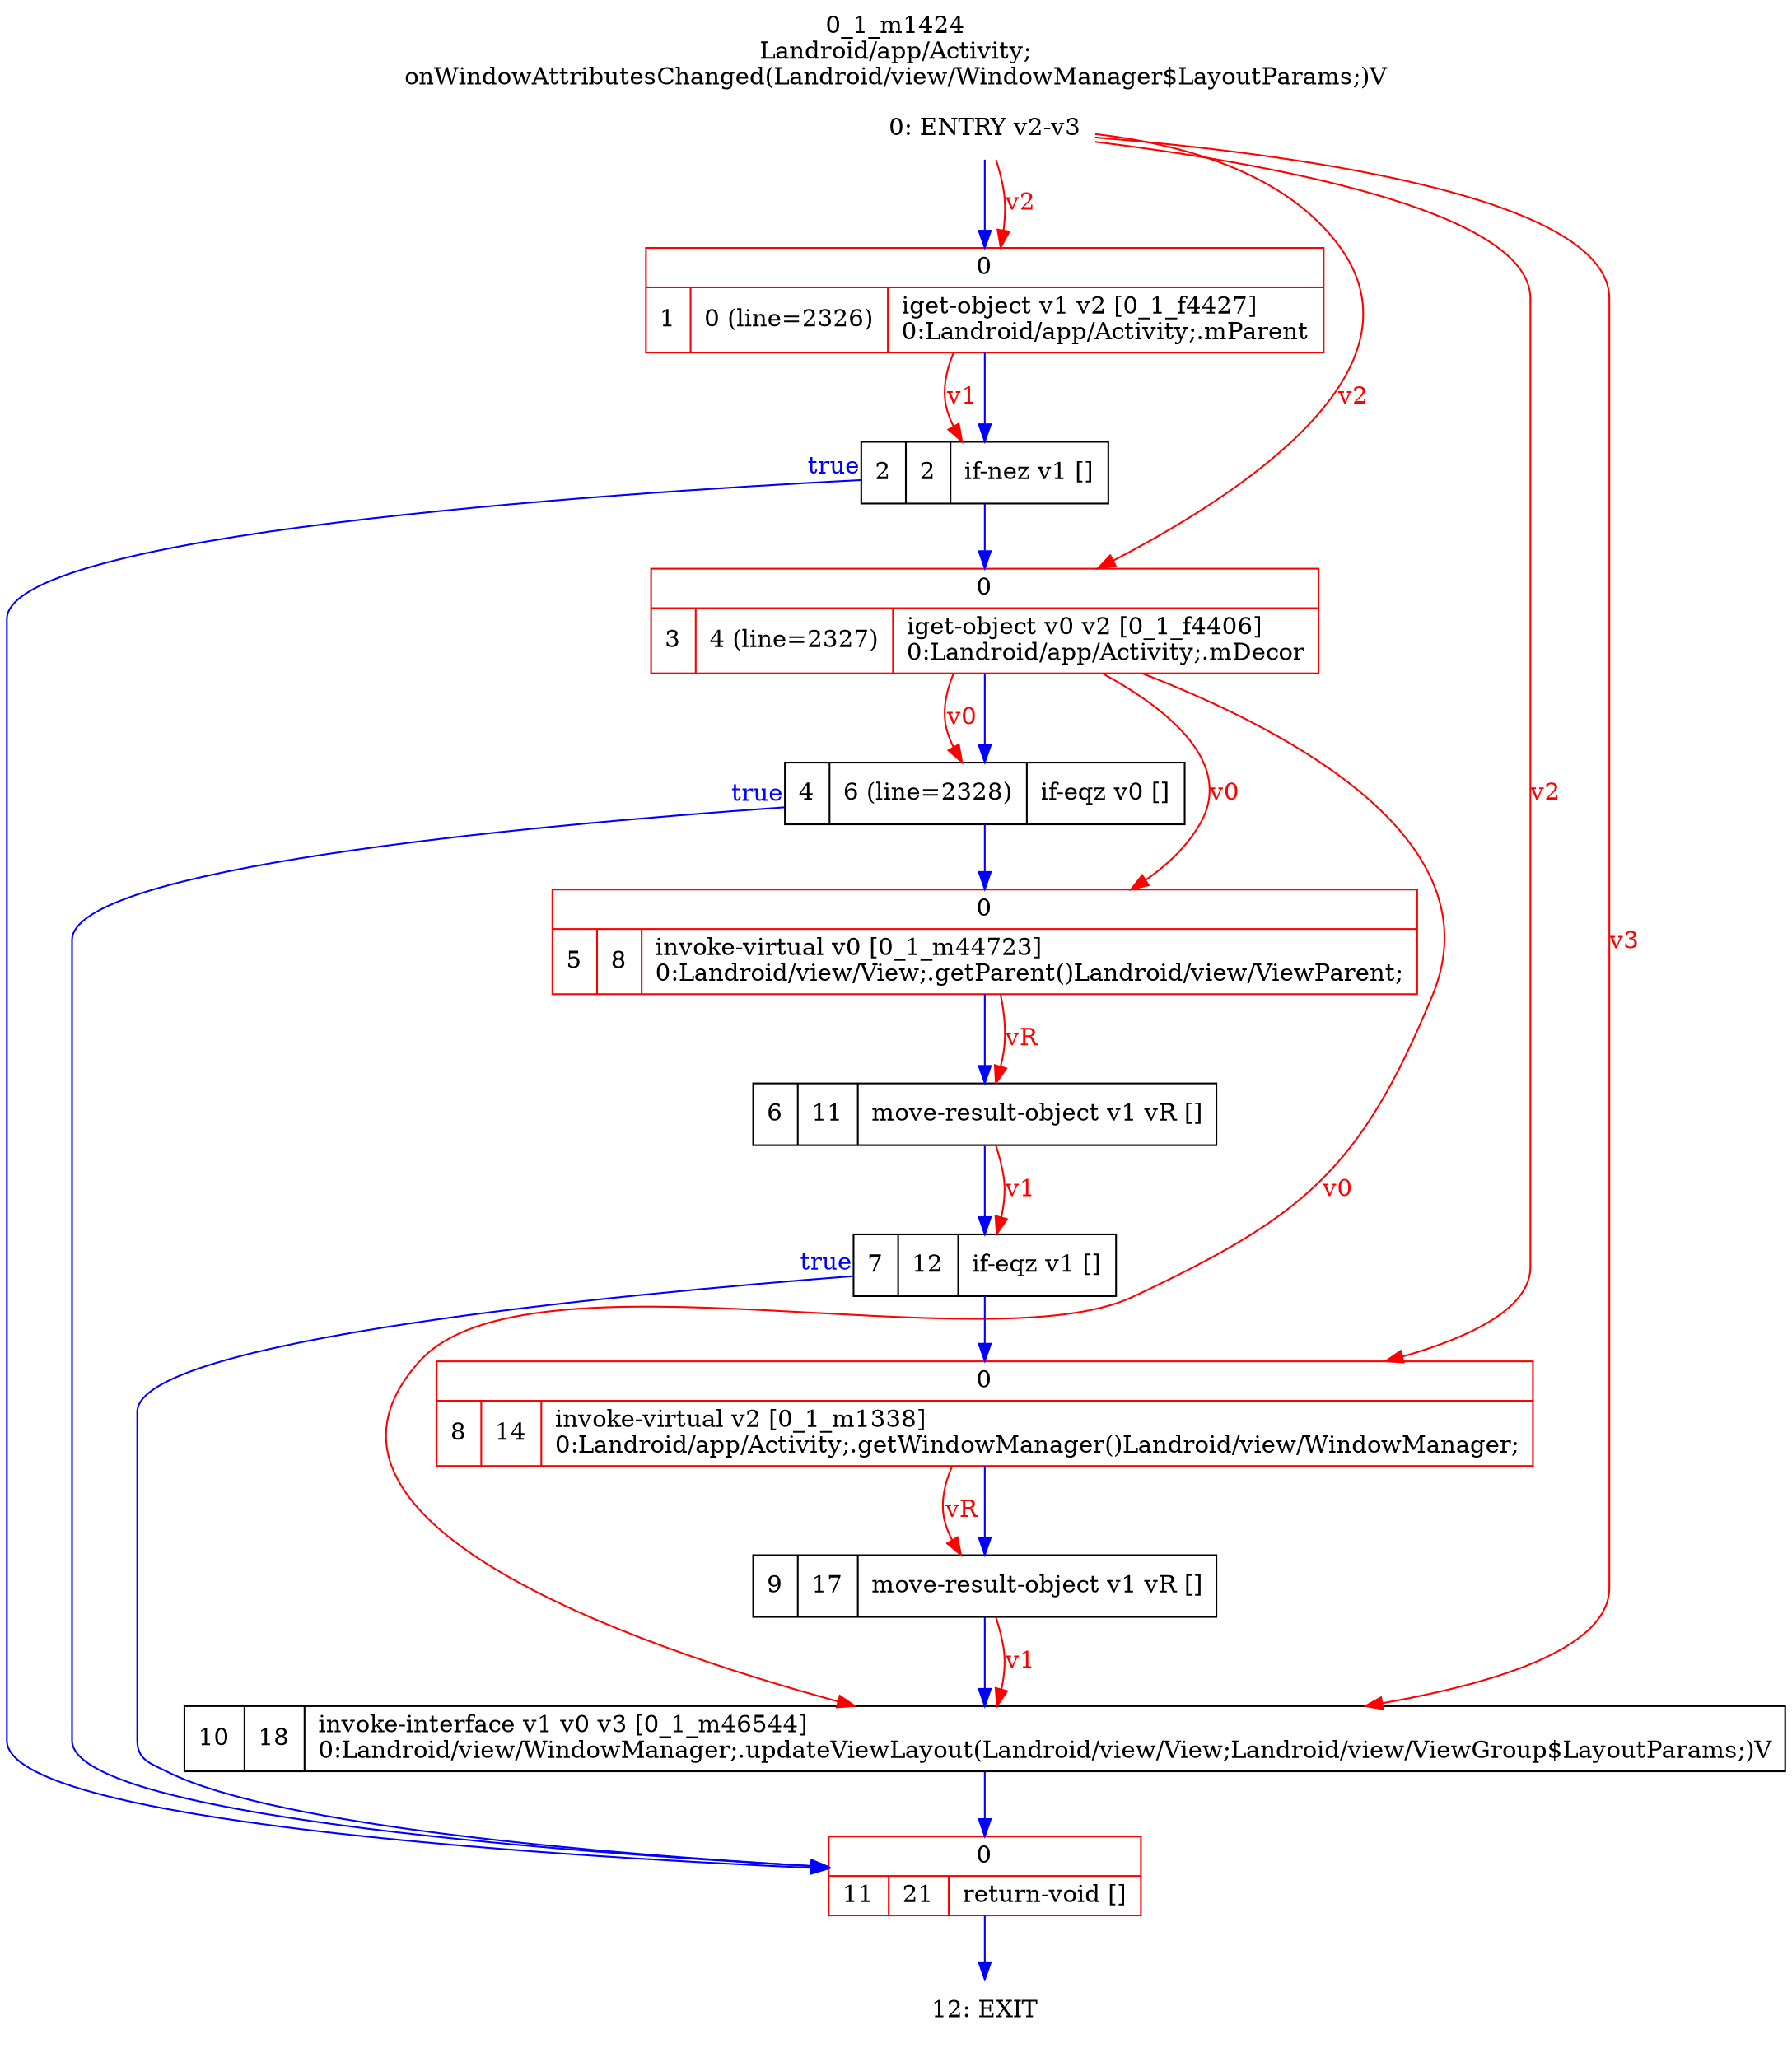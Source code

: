 digraph G {
rankdir=UD;
labelloc=t;
label="0_1_m1424\nLandroid/app/Activity;
onWindowAttributesChanged(Landroid/view/WindowManager$LayoutParams;)V";
0[label="0: ENTRY v2-v3",shape=plaintext];
1[label="{0|{1|0 (line=2326)|iget-object v1 v2 [0_1_f4427]\l0:Landroid/app/Activity;.mParent\l}}",shape=record, color=red];
2[label="2|2|if-nez v1 []\l",shape=record];
3[label="{0|{3|4 (line=2327)|iget-object v0 v2 [0_1_f4406]\l0:Landroid/app/Activity;.mDecor\l}}",shape=record, color=red];
4[label="4|6 (line=2328)|if-eqz v0 []\l",shape=record];
5[label="{0|{5|8|invoke-virtual v0 [0_1_m44723]\l0:Landroid/view/View;.getParent()Landroid/view/ViewParent;\l}}",shape=record,URL="0_1_m44723.dot", color=red];
6[label="6|11|move-result-object v1 vR []\l",shape=record];
7[label="7|12|if-eqz v1 []\l",shape=record];
8[label="{0|{8|14|invoke-virtual v2 [0_1_m1338]\l0:Landroid/app/Activity;.getWindowManager()Landroid/view/WindowManager;\l}}",shape=record,URL="0_1_m1338.dot", color=red];
9[label="9|17|move-result-object v1 vR []\l",shape=record];
10[label="10|18|invoke-interface v1 v0 v3 [0_1_m46544]\l0:Landroid/view/WindowManager;.updateViewLayout(Landroid/view/View;Landroid/view/ViewGroup$LayoutParams;)V\l",shape=record,URL="0_1_m46544.dot"];
11[label="{0|{11|21|return-void []\l}}",shape=record, color=red];
12[label="12: EXIT",shape=plaintext];
0->1 [color=blue, fontcolor=blue,weight=100, taillabel=""];
1->2 [color=blue, fontcolor=blue,weight=100, taillabel=""];
2->11 [color=blue, fontcolor=blue,weight=10, taillabel="true"];
2->3 [color=blue, fontcolor=blue,weight=100, taillabel=""];
3->4 [color=blue, fontcolor=blue,weight=100, taillabel=""];
4->11 [color=blue, fontcolor=blue,weight=10, taillabel="true"];
4->5 [color=blue, fontcolor=blue,weight=100, taillabel=""];
5->6 [color=blue, fontcolor=blue,weight=100, taillabel=""];
6->7 [color=blue, fontcolor=blue,weight=100, taillabel=""];
7->11 [color=blue, fontcolor=blue,weight=10, taillabel="true"];
7->8 [color=blue, fontcolor=blue,weight=100, taillabel=""];
8->9 [color=blue, fontcolor=blue,weight=100, taillabel=""];
9->10 [color=blue, fontcolor=blue,weight=100, taillabel=""];
10->11 [color=blue, fontcolor=blue,weight=100, taillabel=""];
11->12 [color=blue, fontcolor=blue,weight=100, taillabel=""];
0->1 [color=red, fontcolor=red, label="v2"];
1->2 [color=red, fontcolor=red, label="v1"];
0->3 [color=red, fontcolor=red, label="v2"];
3->4 [color=red, fontcolor=red, label="v0"];
3->5 [color=red, fontcolor=red, label="v0"];
5->6 [color=red, fontcolor=red, label="vR"];
6->7 [color=red, fontcolor=red, label="v1"];
0->8 [color=red, fontcolor=red, label="v2"];
8->9 [color=red, fontcolor=red, label="vR"];
0->10 [color=red, fontcolor=red, label="v3"];
3->10 [color=red, fontcolor=red, label="v0"];
9->10 [color=red, fontcolor=red, label="v1"];
}
